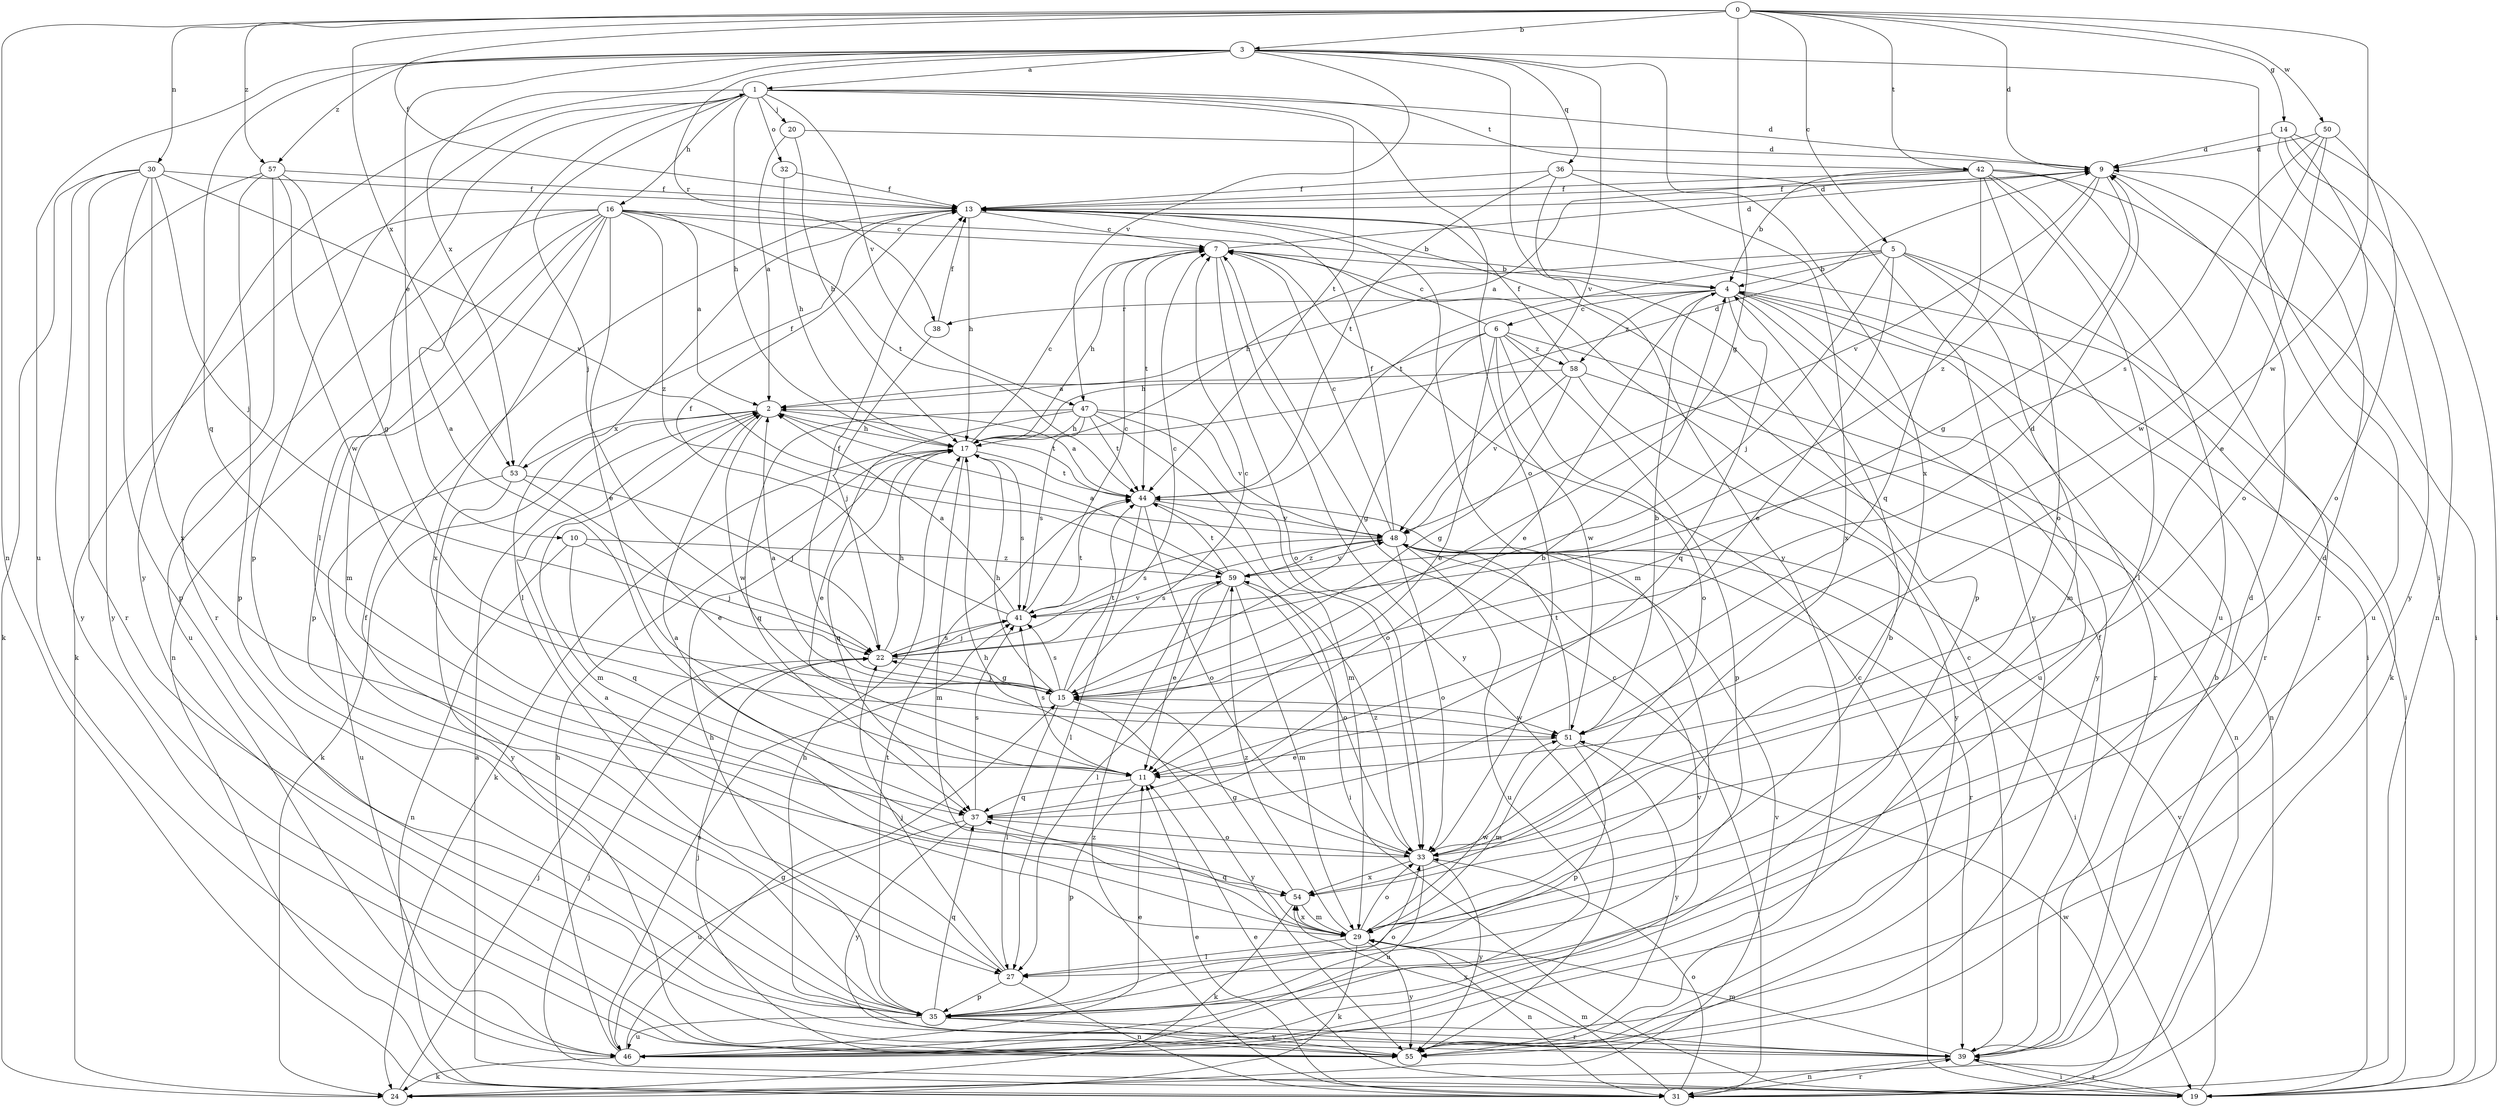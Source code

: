 strict digraph  {
0;
1;
2;
3;
4;
5;
6;
7;
9;
10;
11;
13;
14;
15;
16;
17;
19;
20;
22;
24;
27;
29;
30;
31;
32;
33;
35;
36;
37;
38;
39;
41;
42;
44;
46;
47;
48;
50;
51;
53;
54;
55;
57;
58;
59;
0 -> 3  [label=b];
0 -> 5  [label=c];
0 -> 9  [label=d];
0 -> 13  [label=f];
0 -> 14  [label=g];
0 -> 15  [label=g];
0 -> 30  [label=n];
0 -> 31  [label=n];
0 -> 42  [label=t];
0 -> 50  [label=w];
0 -> 51  [label=w];
0 -> 53  [label=x];
0 -> 57  [label=z];
1 -> 9  [label=d];
1 -> 16  [label=h];
1 -> 17  [label=h];
1 -> 20  [label=j];
1 -> 22  [label=j];
1 -> 27  [label=l];
1 -> 32  [label=o];
1 -> 33  [label=o];
1 -> 35  [label=p];
1 -> 42  [label=t];
1 -> 44  [label=t];
1 -> 47  [label=v];
1 -> 55  [label=y];
2 -> 17  [label=h];
2 -> 24  [label=k];
2 -> 29  [label=m];
2 -> 44  [label=t];
2 -> 51  [label=w];
2 -> 53  [label=x];
3 -> 1  [label=a];
3 -> 10  [label=e];
3 -> 19  [label=i];
3 -> 36  [label=q];
3 -> 37  [label=q];
3 -> 38  [label=r];
3 -> 46  [label=u];
3 -> 47  [label=v];
3 -> 48  [label=v];
3 -> 53  [label=x];
3 -> 54  [label=x];
3 -> 55  [label=y];
3 -> 57  [label=z];
4 -> 6  [label=c];
4 -> 11  [label=e];
4 -> 19  [label=i];
4 -> 37  [label=q];
4 -> 38  [label=r];
4 -> 39  [label=r];
4 -> 46  [label=u];
4 -> 55  [label=y];
4 -> 58  [label=z];
5 -> 4  [label=b];
5 -> 11  [label=e];
5 -> 17  [label=h];
5 -> 22  [label=j];
5 -> 24  [label=k];
5 -> 29  [label=m];
5 -> 39  [label=r];
5 -> 44  [label=t];
6 -> 7  [label=c];
6 -> 11  [label=e];
6 -> 15  [label=g];
6 -> 17  [label=h];
6 -> 31  [label=n];
6 -> 33  [label=o];
6 -> 35  [label=p];
6 -> 51  [label=w];
6 -> 58  [label=z];
7 -> 4  [label=b];
7 -> 9  [label=d];
7 -> 17  [label=h];
7 -> 33  [label=o];
7 -> 44  [label=t];
7 -> 55  [label=y];
9 -> 13  [label=f];
9 -> 15  [label=g];
9 -> 46  [label=u];
9 -> 48  [label=v];
9 -> 59  [label=z];
10 -> 22  [label=j];
10 -> 31  [label=n];
10 -> 37  [label=q];
10 -> 59  [label=z];
11 -> 1  [label=a];
11 -> 35  [label=p];
11 -> 37  [label=q];
11 -> 41  [label=s];
13 -> 7  [label=c];
13 -> 9  [label=d];
13 -> 17  [label=h];
13 -> 19  [label=i];
13 -> 27  [label=l];
13 -> 29  [label=m];
14 -> 9  [label=d];
14 -> 19  [label=i];
14 -> 31  [label=n];
14 -> 33  [label=o];
14 -> 55  [label=y];
15 -> 2  [label=a];
15 -> 7  [label=c];
15 -> 9  [label=d];
15 -> 13  [label=f];
15 -> 17  [label=h];
15 -> 22  [label=j];
15 -> 27  [label=l];
15 -> 41  [label=s];
15 -> 44  [label=t];
15 -> 51  [label=w];
15 -> 55  [label=y];
16 -> 2  [label=a];
16 -> 4  [label=b];
16 -> 7  [label=c];
16 -> 11  [label=e];
16 -> 24  [label=k];
16 -> 29  [label=m];
16 -> 31  [label=n];
16 -> 35  [label=p];
16 -> 44  [label=t];
16 -> 46  [label=u];
16 -> 54  [label=x];
16 -> 59  [label=z];
17 -> 7  [label=c];
17 -> 9  [label=d];
17 -> 24  [label=k];
17 -> 29  [label=m];
17 -> 37  [label=q];
17 -> 41  [label=s];
17 -> 44  [label=t];
19 -> 2  [label=a];
19 -> 7  [label=c];
19 -> 11  [label=e];
19 -> 22  [label=j];
19 -> 39  [label=r];
19 -> 48  [label=v];
20 -> 2  [label=a];
20 -> 9  [label=d];
20 -> 17  [label=h];
22 -> 7  [label=c];
22 -> 15  [label=g];
22 -> 17  [label=h];
22 -> 41  [label=s];
22 -> 48  [label=v];
24 -> 22  [label=j];
24 -> 48  [label=v];
27 -> 2  [label=a];
27 -> 4  [label=b];
27 -> 22  [label=j];
27 -> 31  [label=n];
27 -> 35  [label=p];
29 -> 9  [label=d];
29 -> 24  [label=k];
29 -> 27  [label=l];
29 -> 31  [label=n];
29 -> 33  [label=o];
29 -> 37  [label=q];
29 -> 51  [label=w];
29 -> 54  [label=x];
29 -> 55  [label=y];
29 -> 59  [label=z];
30 -> 13  [label=f];
30 -> 22  [label=j];
30 -> 24  [label=k];
30 -> 35  [label=p];
30 -> 39  [label=r];
30 -> 48  [label=v];
30 -> 54  [label=x];
30 -> 55  [label=y];
31 -> 7  [label=c];
31 -> 11  [label=e];
31 -> 29  [label=m];
31 -> 33  [label=o];
31 -> 39  [label=r];
31 -> 51  [label=w];
31 -> 59  [label=z];
32 -> 13  [label=f];
32 -> 17  [label=h];
33 -> 2  [label=a];
33 -> 17  [label=h];
33 -> 46  [label=u];
33 -> 54  [label=x];
33 -> 55  [label=y];
33 -> 59  [label=z];
35 -> 9  [label=d];
35 -> 13  [label=f];
35 -> 17  [label=h];
35 -> 33  [label=o];
35 -> 37  [label=q];
35 -> 39  [label=r];
35 -> 44  [label=t];
35 -> 46  [label=u];
35 -> 55  [label=y];
36 -> 13  [label=f];
36 -> 35  [label=p];
36 -> 44  [label=t];
36 -> 54  [label=x];
36 -> 55  [label=y];
37 -> 4  [label=b];
37 -> 33  [label=o];
37 -> 41  [label=s];
37 -> 46  [label=u];
37 -> 55  [label=y];
38 -> 13  [label=f];
38 -> 22  [label=j];
39 -> 4  [label=b];
39 -> 7  [label=c];
39 -> 13  [label=f];
39 -> 17  [label=h];
39 -> 19  [label=i];
39 -> 29  [label=m];
39 -> 31  [label=n];
39 -> 54  [label=x];
41 -> 2  [label=a];
41 -> 7  [label=c];
41 -> 13  [label=f];
41 -> 22  [label=j];
41 -> 44  [label=t];
42 -> 2  [label=a];
42 -> 4  [label=b];
42 -> 13  [label=f];
42 -> 19  [label=i];
42 -> 27  [label=l];
42 -> 33  [label=o];
42 -> 37  [label=q];
42 -> 39  [label=r];
42 -> 46  [label=u];
44 -> 2  [label=a];
44 -> 19  [label=i];
44 -> 27  [label=l];
44 -> 33  [label=o];
44 -> 48  [label=v];
46 -> 11  [label=e];
46 -> 15  [label=g];
46 -> 17  [label=h];
46 -> 24  [label=k];
46 -> 41  [label=s];
46 -> 48  [label=v];
47 -> 11  [label=e];
47 -> 17  [label=h];
47 -> 29  [label=m];
47 -> 33  [label=o];
47 -> 37  [label=q];
47 -> 41  [label=s];
47 -> 44  [label=t];
47 -> 48  [label=v];
48 -> 7  [label=c];
48 -> 13  [label=f];
48 -> 19  [label=i];
48 -> 33  [label=o];
48 -> 39  [label=r];
48 -> 41  [label=s];
48 -> 46  [label=u];
48 -> 59  [label=z];
50 -> 9  [label=d];
50 -> 11  [label=e];
50 -> 33  [label=o];
50 -> 41  [label=s];
50 -> 51  [label=w];
51 -> 4  [label=b];
51 -> 11  [label=e];
51 -> 29  [label=m];
51 -> 35  [label=p];
51 -> 44  [label=t];
51 -> 55  [label=y];
53 -> 11  [label=e];
53 -> 13  [label=f];
53 -> 22  [label=j];
53 -> 46  [label=u];
53 -> 55  [label=y];
54 -> 15  [label=g];
54 -> 24  [label=k];
54 -> 29  [label=m];
55 -> 22  [label=j];
57 -> 13  [label=f];
57 -> 15  [label=g];
57 -> 35  [label=p];
57 -> 39  [label=r];
57 -> 51  [label=w];
57 -> 55  [label=y];
58 -> 2  [label=a];
58 -> 13  [label=f];
58 -> 15  [label=g];
58 -> 31  [label=n];
58 -> 48  [label=v];
58 -> 55  [label=y];
59 -> 2  [label=a];
59 -> 11  [label=e];
59 -> 27  [label=l];
59 -> 29  [label=m];
59 -> 33  [label=o];
59 -> 41  [label=s];
59 -> 44  [label=t];
59 -> 48  [label=v];
}
